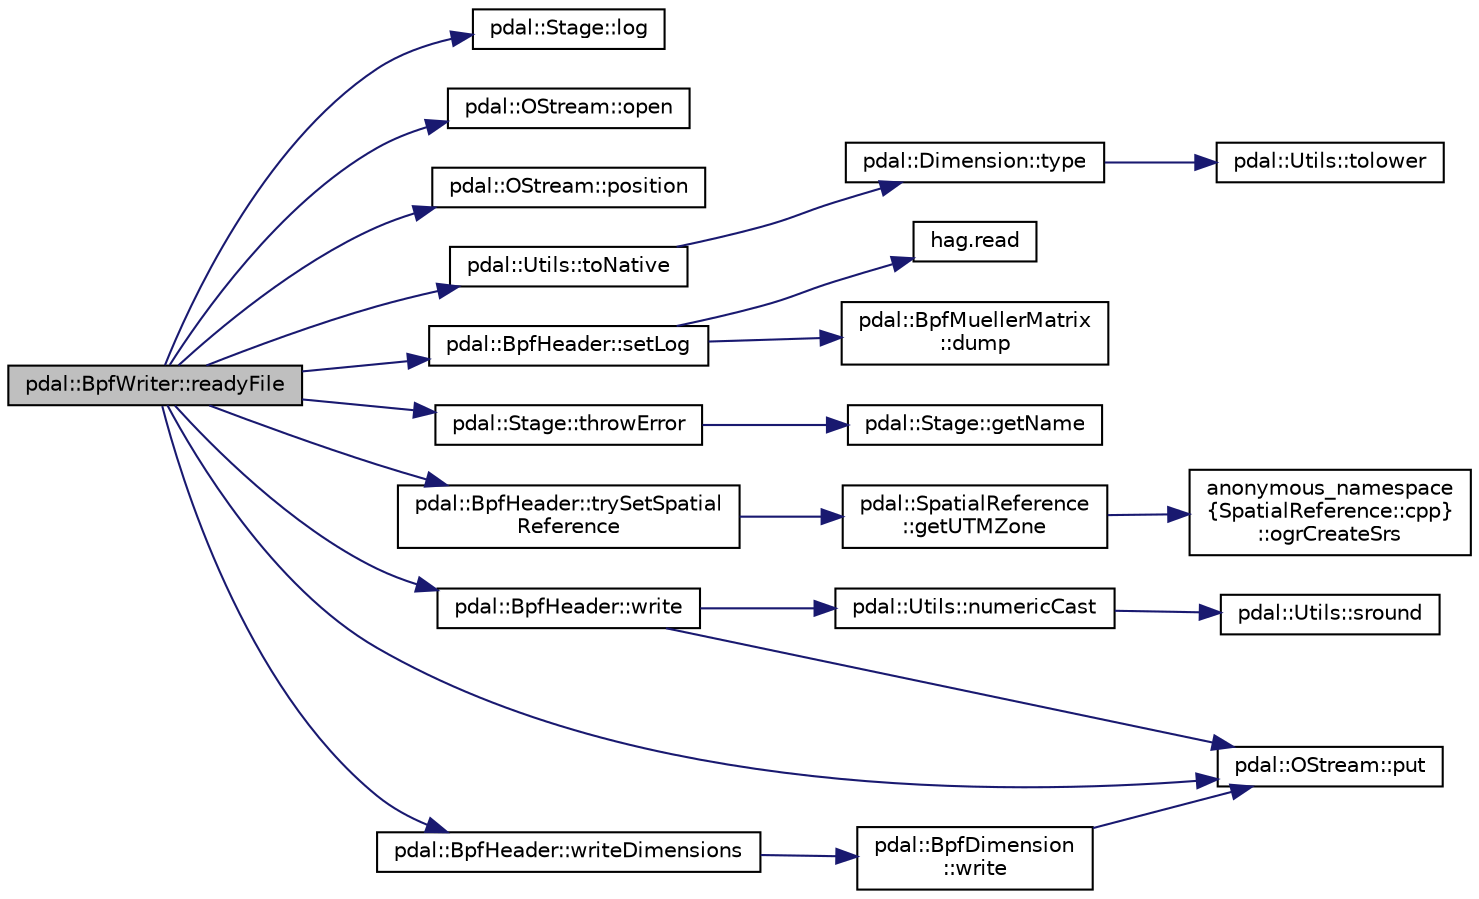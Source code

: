digraph "pdal::BpfWriter::readyFile"
{
  edge [fontname="Helvetica",fontsize="10",labelfontname="Helvetica",labelfontsize="10"];
  node [fontname="Helvetica",fontsize="10",shape=record];
  rankdir="LR";
  Node1 [label="pdal::BpfWriter::readyFile",height=0.2,width=0.4,color="black", fillcolor="grey75", style="filled", fontcolor="black"];
  Node1 -> Node2 [color="midnightblue",fontsize="10",style="solid",fontname="Helvetica"];
  Node2 [label="pdal::Stage::log",height=0.2,width=0.4,color="black", fillcolor="white", style="filled",URL="$classpdal_1_1Stage.html#ae8c29817e14d7cda53fdcbb23102d872"];
  Node1 -> Node3 [color="midnightblue",fontsize="10",style="solid",fontname="Helvetica"];
  Node3 [label="pdal::OStream::open",height=0.2,width=0.4,color="black", fillcolor="white", style="filled",URL="$classpdal_1_1OStream.html#a920707bd9154357cb501a562ba8c1150"];
  Node1 -> Node4 [color="midnightblue",fontsize="10",style="solid",fontname="Helvetica"];
  Node4 [label="pdal::OStream::position",height=0.2,width=0.4,color="black", fillcolor="white", style="filled",URL="$classpdal_1_1OStream.html#abf21d16669c04d4eaea2c09c1537d4b6"];
  Node1 -> Node5 [color="midnightblue",fontsize="10",style="solid",fontname="Helvetica"];
  Node5 [label="pdal::OStream::put",height=0.2,width=0.4,color="black", fillcolor="white", style="filled",URL="$classpdal_1_1OStream.html#ae1e8327478f6e16d6f0ec19d876106b5"];
  Node1 -> Node6 [color="midnightblue",fontsize="10",style="solid",fontname="Helvetica"];
  Node6 [label="pdal::BpfHeader::setLog",height=0.2,width=0.4,color="black", fillcolor="white", style="filled",URL="$structpdal_1_1BpfHeader.html#a4773981ebff84959f7f8d0bdfc599e4a"];
  Node6 -> Node7 [color="midnightblue",fontsize="10",style="solid",fontname="Helvetica"];
  Node7 [label="pdal::BpfMuellerMatrix\l::dump",height=0.2,width=0.4,color="black", fillcolor="white", style="filled",URL="$structpdal_1_1BpfMuellerMatrix.html#ab9aa8cc9bfc3a3241c5969c331d158b6"];
  Node6 -> Node8 [color="midnightblue",fontsize="10",style="solid",fontname="Helvetica"];
  Node8 [label="hag.read",height=0.2,width=0.4,color="black", fillcolor="white", style="filled",URL="$namespacehag.html#acad63bbd5fdda01bf56ff6aae70a0192"];
  Node1 -> Node9 [color="midnightblue",fontsize="10",style="solid",fontname="Helvetica"];
  Node9 [label="pdal::Stage::throwError",height=0.2,width=0.4,color="black", fillcolor="white", style="filled",URL="$classpdal_1_1Stage.html#abdbd1176da12dfd882d931a43290797f"];
  Node9 -> Node10 [color="midnightblue",fontsize="10",style="solid",fontname="Helvetica"];
  Node10 [label="pdal::Stage::getName",height=0.2,width=0.4,color="black", fillcolor="white", style="filled",URL="$classpdal_1_1Stage.html#a6c81d6fbbac17ebe4cd63806916cc750"];
  Node1 -> Node11 [color="midnightblue",fontsize="10",style="solid",fontname="Helvetica"];
  Node11 [label="pdal::Utils::toNative",height=0.2,width=0.4,color="black", fillcolor="white", style="filled",URL="$namespacepdal_1_1Utils.html#a59253304d0f929e3a3ea00f09636002f"];
  Node11 -> Node12 [color="midnightblue",fontsize="10",style="solid",fontname="Helvetica"];
  Node12 [label="pdal::Dimension::type",height=0.2,width=0.4,color="black", fillcolor="white", style="filled",URL="$namespacepdal_1_1Dimension.html#a880d689fed54aa3ded6f88c9e058c5d2"];
  Node12 -> Node13 [color="midnightblue",fontsize="10",style="solid",fontname="Helvetica"];
  Node13 [label="pdal::Utils::tolower",height=0.2,width=0.4,color="black", fillcolor="white", style="filled",URL="$namespacepdal_1_1Utils.html#a5268937cf695835e55392f752dc02cb2"];
  Node1 -> Node14 [color="midnightblue",fontsize="10",style="solid",fontname="Helvetica"];
  Node14 [label="pdal::BpfHeader::trySetSpatial\lReference",height=0.2,width=0.4,color="black", fillcolor="white", style="filled",URL="$structpdal_1_1BpfHeader.html#a33e1ec7609b7e8433ca8c08f3f8118c7"];
  Node14 -> Node15 [color="midnightblue",fontsize="10",style="solid",fontname="Helvetica"];
  Node15 [label="pdal::SpatialReference\l::getUTMZone",height=0.2,width=0.4,color="black", fillcolor="white", style="filled",URL="$classpdal_1_1SpatialReference.html#a1f71ae779922dd7a0e23908a3b753046"];
  Node15 -> Node16 [color="midnightblue",fontsize="10",style="solid",fontname="Helvetica"];
  Node16 [label="anonymous_namespace\l\{SpatialReference::cpp\}\l::ogrCreateSrs",height=0.2,width=0.4,color="black", fillcolor="white", style="filled",URL="$namespaceanonymous__namespace_02SpatialReference_8cpp_03.html#a7ce6a6a24c679904f24950377a0bb8bb"];
  Node1 -> Node17 [color="midnightblue",fontsize="10",style="solid",fontname="Helvetica"];
  Node17 [label="pdal::BpfHeader::write",height=0.2,width=0.4,color="black", fillcolor="white", style="filled",URL="$structpdal_1_1BpfHeader.html#a651562f547379244c51f64a4f4b93861"];
  Node17 -> Node18 [color="midnightblue",fontsize="10",style="solid",fontname="Helvetica"];
  Node18 [label="pdal::Utils::numericCast",height=0.2,width=0.4,color="black", fillcolor="white", style="filled",URL="$namespacepdal_1_1Utils.html#a33d614ac71aa03aaa5c10a242c4d14ac"];
  Node18 -> Node19 [color="midnightblue",fontsize="10",style="solid",fontname="Helvetica"];
  Node19 [label="pdal::Utils::sround",height=0.2,width=0.4,color="black", fillcolor="white", style="filled",URL="$namespacepdal_1_1Utils.html#a06833597f1fc4287966cfa0867128e59"];
  Node17 -> Node5 [color="midnightblue",fontsize="10",style="solid",fontname="Helvetica"];
  Node1 -> Node20 [color="midnightblue",fontsize="10",style="solid",fontname="Helvetica"];
  Node20 [label="pdal::BpfHeader::writeDimensions",height=0.2,width=0.4,color="black", fillcolor="white", style="filled",URL="$structpdal_1_1BpfHeader.html#a2ffa30716b4a92cb219a8a25a40c1fd7"];
  Node20 -> Node21 [color="midnightblue",fontsize="10",style="solid",fontname="Helvetica"];
  Node21 [label="pdal::BpfDimension\l::write",height=0.2,width=0.4,color="black", fillcolor="white", style="filled",URL="$structpdal_1_1BpfDimension.html#afd1f96cc40691174f7f14c865838f200"];
  Node21 -> Node5 [color="midnightblue",fontsize="10",style="solid",fontname="Helvetica"];
}
